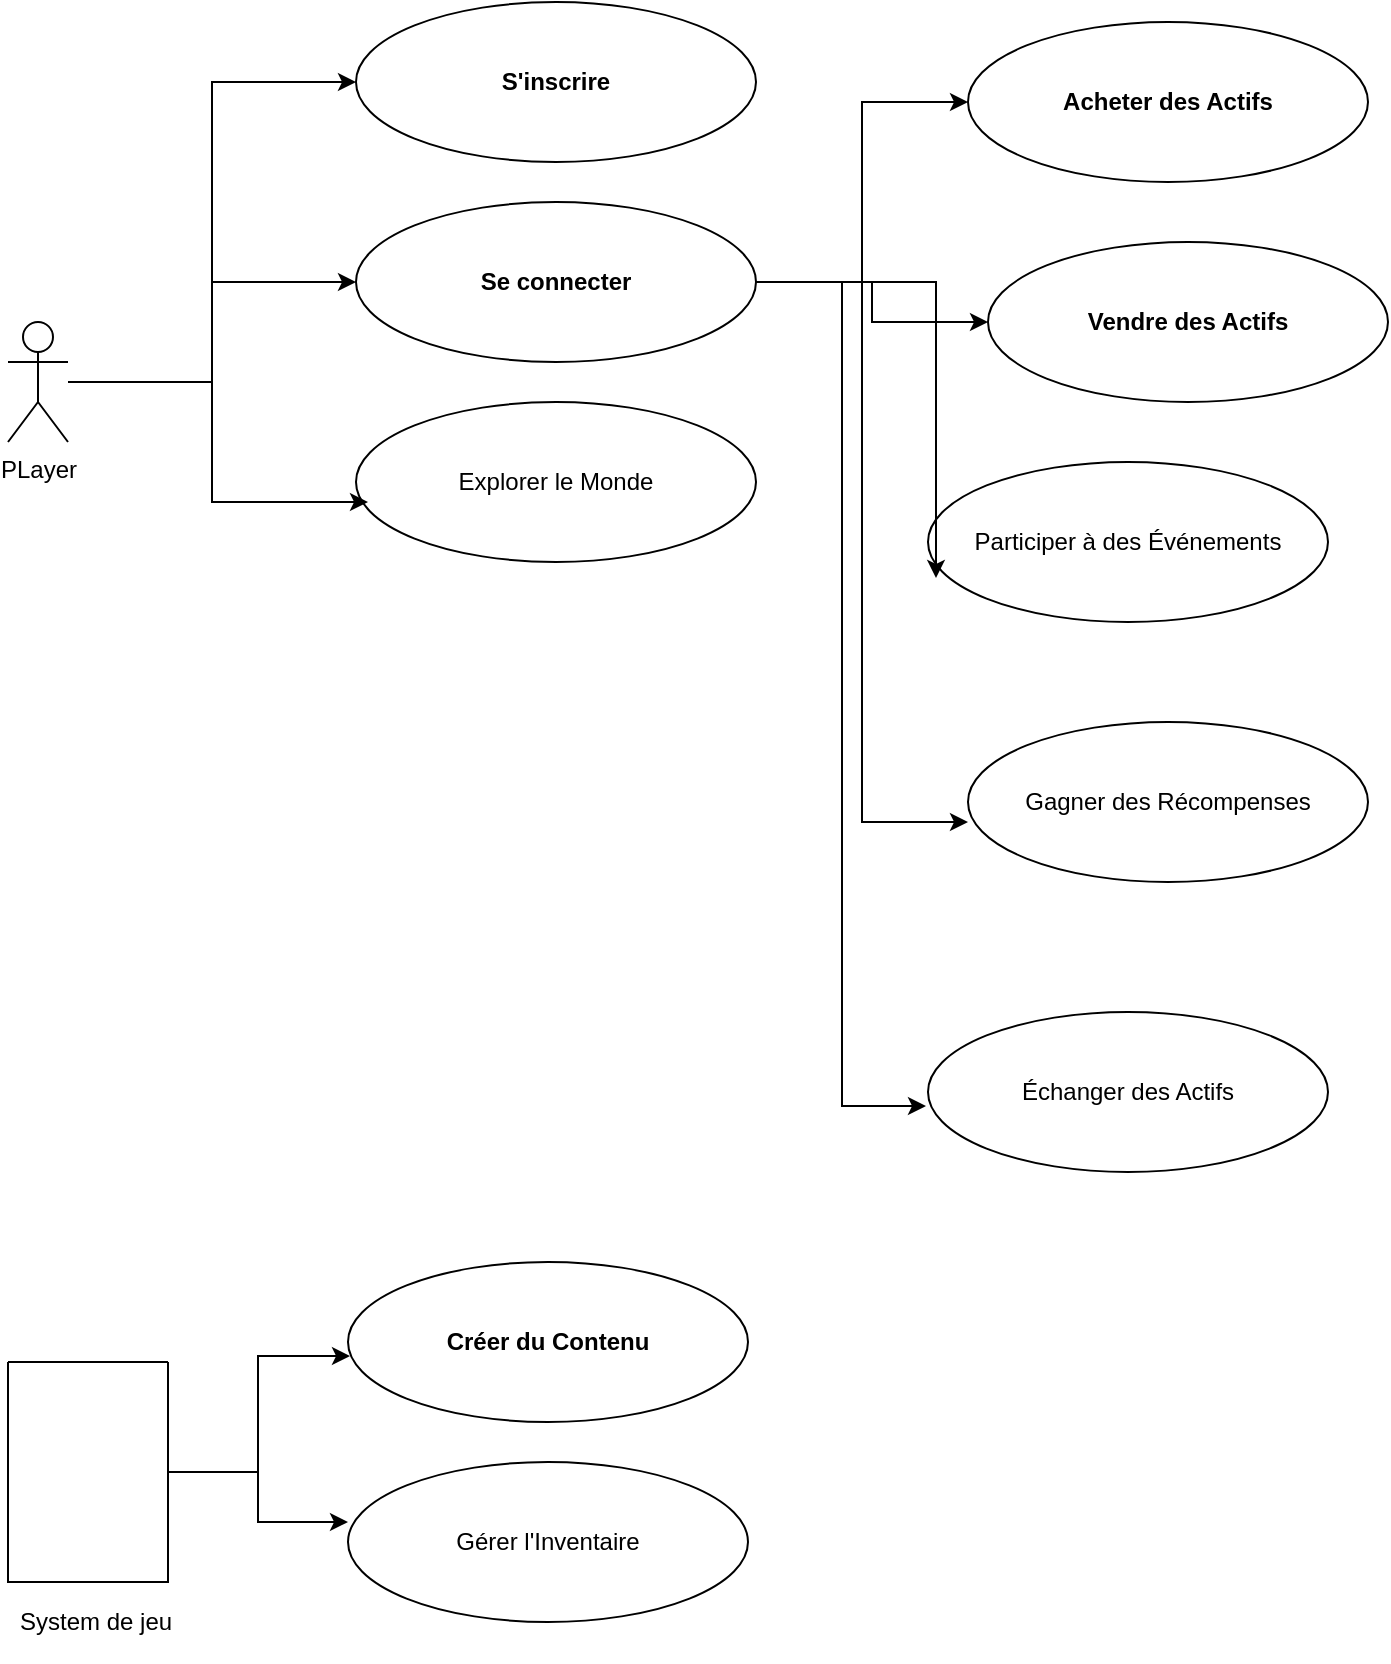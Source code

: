 <mxfile version="24.7.14">
  <diagram name="Page-1" id="qp2cjvIJEQplMLCgn277">
    <mxGraphModel dx="1120" dy="483" grid="1" gridSize="10" guides="1" tooltips="1" connect="1" arrows="1" fold="1" page="1" pageScale="1" pageWidth="827" pageHeight="1169" math="0" shadow="0">
      <root>
        <mxCell id="0" />
        <mxCell id="1" parent="0" />
        <mxCell id="rHu69zs-B7Q44LZqOM_p-24" style="edgeStyle=orthogonalEdgeStyle;rounded=0;orthogonalLoop=1;jettySize=auto;html=1;entryX=0;entryY=0.5;entryDx=0;entryDy=0;" edge="1" parent="1" source="rHu69zs-B7Q44LZqOM_p-1" target="rHu69zs-B7Q44LZqOM_p-10">
          <mxGeometry relative="1" as="geometry" />
        </mxCell>
        <mxCell id="rHu69zs-B7Q44LZqOM_p-25" style="edgeStyle=orthogonalEdgeStyle;rounded=0;orthogonalLoop=1;jettySize=auto;html=1;entryX=0;entryY=0.5;entryDx=0;entryDy=0;" edge="1" parent="1" source="rHu69zs-B7Q44LZqOM_p-1" target="rHu69zs-B7Q44LZqOM_p-23">
          <mxGeometry relative="1" as="geometry" />
        </mxCell>
        <mxCell id="rHu69zs-B7Q44LZqOM_p-1" value="&lt;div&gt;PLayer&lt;/div&gt;&lt;div&gt;&lt;br&gt;&lt;/div&gt;" style="shape=umlActor;verticalLabelPosition=bottom;verticalAlign=top;html=1;outlineConnect=0;" vertex="1" parent="1">
          <mxGeometry x="40" y="160" width="30" height="60" as="geometry" />
        </mxCell>
        <mxCell id="rHu69zs-B7Q44LZqOM_p-6" value="" style="swimlane;startSize=0;" vertex="1" parent="1">
          <mxGeometry x="40" y="680" width="80" height="110" as="geometry" />
        </mxCell>
        <mxCell id="rHu69zs-B7Q44LZqOM_p-10" value="&lt;strong&gt;S&#39;inscrire&lt;/strong&gt;" style="ellipse;whiteSpace=wrap;html=1;" vertex="1" parent="1">
          <mxGeometry x="214" width="200" height="80" as="geometry" />
        </mxCell>
        <mxCell id="rHu69zs-B7Q44LZqOM_p-11" value="Explorer le Monde" style="ellipse;whiteSpace=wrap;html=1;" vertex="1" parent="1">
          <mxGeometry x="214" y="200" width="200" height="80" as="geometry" />
        </mxCell>
        <mxCell id="rHu69zs-B7Q44LZqOM_p-13" value="&lt;strong&gt;Acheter des Actifs&lt;/strong&gt; " style="ellipse;whiteSpace=wrap;html=1;" vertex="1" parent="1">
          <mxGeometry x="520" y="10" width="200" height="80" as="geometry" />
        </mxCell>
        <mxCell id="rHu69zs-B7Q44LZqOM_p-14" value="&lt;strong&gt;Vendre des Actifs&lt;/strong&gt; " style="ellipse;whiteSpace=wrap;html=1;" vertex="1" parent="1">
          <mxGeometry x="530" y="120" width="200" height="80" as="geometry" />
        </mxCell>
        <mxCell id="rHu69zs-B7Q44LZqOM_p-15" value="Participer à des Événements" style="ellipse;whiteSpace=wrap;html=1;" vertex="1" parent="1">
          <mxGeometry x="500" y="230" width="200" height="80" as="geometry" />
        </mxCell>
        <mxCell id="rHu69zs-B7Q44LZqOM_p-17" value="Gagner des Récompenses" style="ellipse;whiteSpace=wrap;html=1;" vertex="1" parent="1">
          <mxGeometry x="520" y="360" width="200" height="80" as="geometry" />
        </mxCell>
        <mxCell id="rHu69zs-B7Q44LZqOM_p-18" value="Échanger des Actifs" style="ellipse;whiteSpace=wrap;html=1;" vertex="1" parent="1">
          <mxGeometry x="500" y="505" width="200" height="80" as="geometry" />
        </mxCell>
        <mxCell id="rHu69zs-B7Q44LZqOM_p-19" value="&lt;strong&gt;Créer du Contenu&lt;/strong&gt;" style="ellipse;whiteSpace=wrap;html=1;" vertex="1" parent="1">
          <mxGeometry x="210" y="630" width="200" height="80" as="geometry" />
        </mxCell>
        <mxCell id="rHu69zs-B7Q44LZqOM_p-9" value="System de jeu" style="text;strokeColor=none;fillColor=none;align=left;verticalAlign=middle;spacingLeft=4;spacingRight=4;overflow=hidden;points=[[0,0.5],[1,0.5]];portConstraint=eastwest;rotatable=0;whiteSpace=wrap;html=1;" vertex="1" parent="1">
          <mxGeometry x="40" y="790" width="90" height="40" as="geometry" />
        </mxCell>
        <mxCell id="rHu69zs-B7Q44LZqOM_p-20" value="Gérer l&#39;Inventaire" style="ellipse;whiteSpace=wrap;html=1;" vertex="1" parent="1">
          <mxGeometry x="210" y="730" width="200" height="80" as="geometry" />
        </mxCell>
        <mxCell id="rHu69zs-B7Q44LZqOM_p-27" style="edgeStyle=orthogonalEdgeStyle;rounded=0;orthogonalLoop=1;jettySize=auto;html=1;entryX=0;entryY=0.5;entryDx=0;entryDy=0;" edge="1" parent="1" source="rHu69zs-B7Q44LZqOM_p-23" target="rHu69zs-B7Q44LZqOM_p-13">
          <mxGeometry relative="1" as="geometry" />
        </mxCell>
        <mxCell id="rHu69zs-B7Q44LZqOM_p-28" style="edgeStyle=orthogonalEdgeStyle;rounded=0;orthogonalLoop=1;jettySize=auto;html=1;" edge="1" parent="1" source="rHu69zs-B7Q44LZqOM_p-23" target="rHu69zs-B7Q44LZqOM_p-14">
          <mxGeometry relative="1" as="geometry" />
        </mxCell>
        <mxCell id="rHu69zs-B7Q44LZqOM_p-23" value="&lt;strong&gt;Se connecter&lt;br&gt;&lt;/strong&gt;" style="ellipse;whiteSpace=wrap;html=1;" vertex="1" parent="1">
          <mxGeometry x="214" y="100" width="200" height="80" as="geometry" />
        </mxCell>
        <mxCell id="rHu69zs-B7Q44LZqOM_p-26" style="edgeStyle=orthogonalEdgeStyle;rounded=0;orthogonalLoop=1;jettySize=auto;html=1;entryX=0.03;entryY=0.625;entryDx=0;entryDy=0;entryPerimeter=0;" edge="1" parent="1" source="rHu69zs-B7Q44LZqOM_p-1" target="rHu69zs-B7Q44LZqOM_p-11">
          <mxGeometry relative="1" as="geometry" />
        </mxCell>
        <mxCell id="rHu69zs-B7Q44LZqOM_p-29" style="edgeStyle=orthogonalEdgeStyle;rounded=0;orthogonalLoop=1;jettySize=auto;html=1;entryX=0.02;entryY=0.725;entryDx=0;entryDy=0;entryPerimeter=0;" edge="1" parent="1" source="rHu69zs-B7Q44LZqOM_p-23" target="rHu69zs-B7Q44LZqOM_p-15">
          <mxGeometry relative="1" as="geometry" />
        </mxCell>
        <mxCell id="rHu69zs-B7Q44LZqOM_p-30" style="edgeStyle=orthogonalEdgeStyle;rounded=0;orthogonalLoop=1;jettySize=auto;html=1;entryX=0;entryY=0.625;entryDx=0;entryDy=0;entryPerimeter=0;" edge="1" parent="1" source="rHu69zs-B7Q44LZqOM_p-23" target="rHu69zs-B7Q44LZqOM_p-17">
          <mxGeometry relative="1" as="geometry" />
        </mxCell>
        <mxCell id="rHu69zs-B7Q44LZqOM_p-31" style="edgeStyle=orthogonalEdgeStyle;rounded=0;orthogonalLoop=1;jettySize=auto;html=1;entryX=-0.005;entryY=0.588;entryDx=0;entryDy=0;entryPerimeter=0;" edge="1" parent="1" source="rHu69zs-B7Q44LZqOM_p-23" target="rHu69zs-B7Q44LZqOM_p-18">
          <mxGeometry relative="1" as="geometry" />
        </mxCell>
        <mxCell id="rHu69zs-B7Q44LZqOM_p-32" style="edgeStyle=orthogonalEdgeStyle;rounded=0;orthogonalLoop=1;jettySize=auto;html=1;entryX=0.005;entryY=0.588;entryDx=0;entryDy=0;entryPerimeter=0;" edge="1" parent="1" source="rHu69zs-B7Q44LZqOM_p-6" target="rHu69zs-B7Q44LZqOM_p-19">
          <mxGeometry relative="1" as="geometry" />
        </mxCell>
        <mxCell id="rHu69zs-B7Q44LZqOM_p-33" style="edgeStyle=orthogonalEdgeStyle;rounded=0;orthogonalLoop=1;jettySize=auto;html=1;entryX=0;entryY=0.375;entryDx=0;entryDy=0;entryPerimeter=0;" edge="1" parent="1" source="rHu69zs-B7Q44LZqOM_p-6" target="rHu69zs-B7Q44LZqOM_p-20">
          <mxGeometry relative="1" as="geometry" />
        </mxCell>
      </root>
    </mxGraphModel>
  </diagram>
</mxfile>
